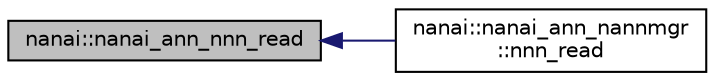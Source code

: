 digraph "nanai::nanai_ann_nnn_read"
{
  edge [fontname="Helvetica",fontsize="10",labelfontname="Helvetica",labelfontsize="10"];
  node [fontname="Helvetica",fontsize="10",shape=record];
  rankdir="LR";
  Node1 [label="nanai::nanai_ann_nnn_read",height=0.2,width=0.4,color="black", fillcolor="grey75", style="filled", fontcolor="black"];
  Node1 -> Node2 [dir="back",color="midnightblue",fontsize="10",style="solid",fontname="Helvetica"];
  Node2 [label="nanai::nanai_ann_nannmgr\l::nnn_read",height=0.2,width=0.4,color="black", fillcolor="white", style="filled",URL="$classnanai_1_1nanai__ann__nannmgr.html#aa4bf6ea43af41a463213c1620757685a"];
}
